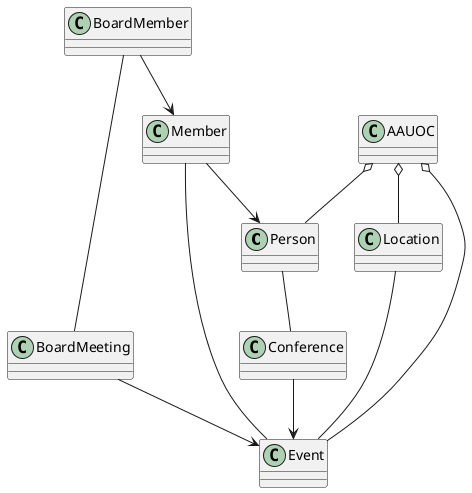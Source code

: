 @startuml

class Person {
}

class Member {
}

class BoardMember {
}

class Event {
}

class Conference {
}

class BoardMeeting {
}

class Location {
}

class AAUOC {
}

 Member --> Person
 BoardMember --> Member

 Conference --> Event
 BoardMeeting --> Event

 AAUOC o-- Location
 AAUOC o-- Event
 Location -- Event
 AAUOC o-- Person
 Member -- Event
 Person -- Conference
 BoardMember -- BoardMeeting

@enduml